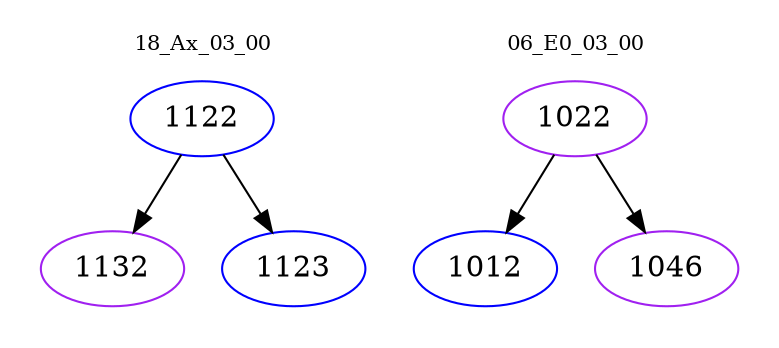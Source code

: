 digraph{
subgraph cluster_0 {
color = white
label = "18_Ax_03_00";
fontsize=10;
T0_1122 [label="1122", color="blue"]
T0_1122 -> T0_1132 [color="black"]
T0_1132 [label="1132", color="purple"]
T0_1122 -> T0_1123 [color="black"]
T0_1123 [label="1123", color="blue"]
}
subgraph cluster_1 {
color = white
label = "06_E0_03_00";
fontsize=10;
T1_1022 [label="1022", color="purple"]
T1_1022 -> T1_1012 [color="black"]
T1_1012 [label="1012", color="blue"]
T1_1022 -> T1_1046 [color="black"]
T1_1046 [label="1046", color="purple"]
}
}
